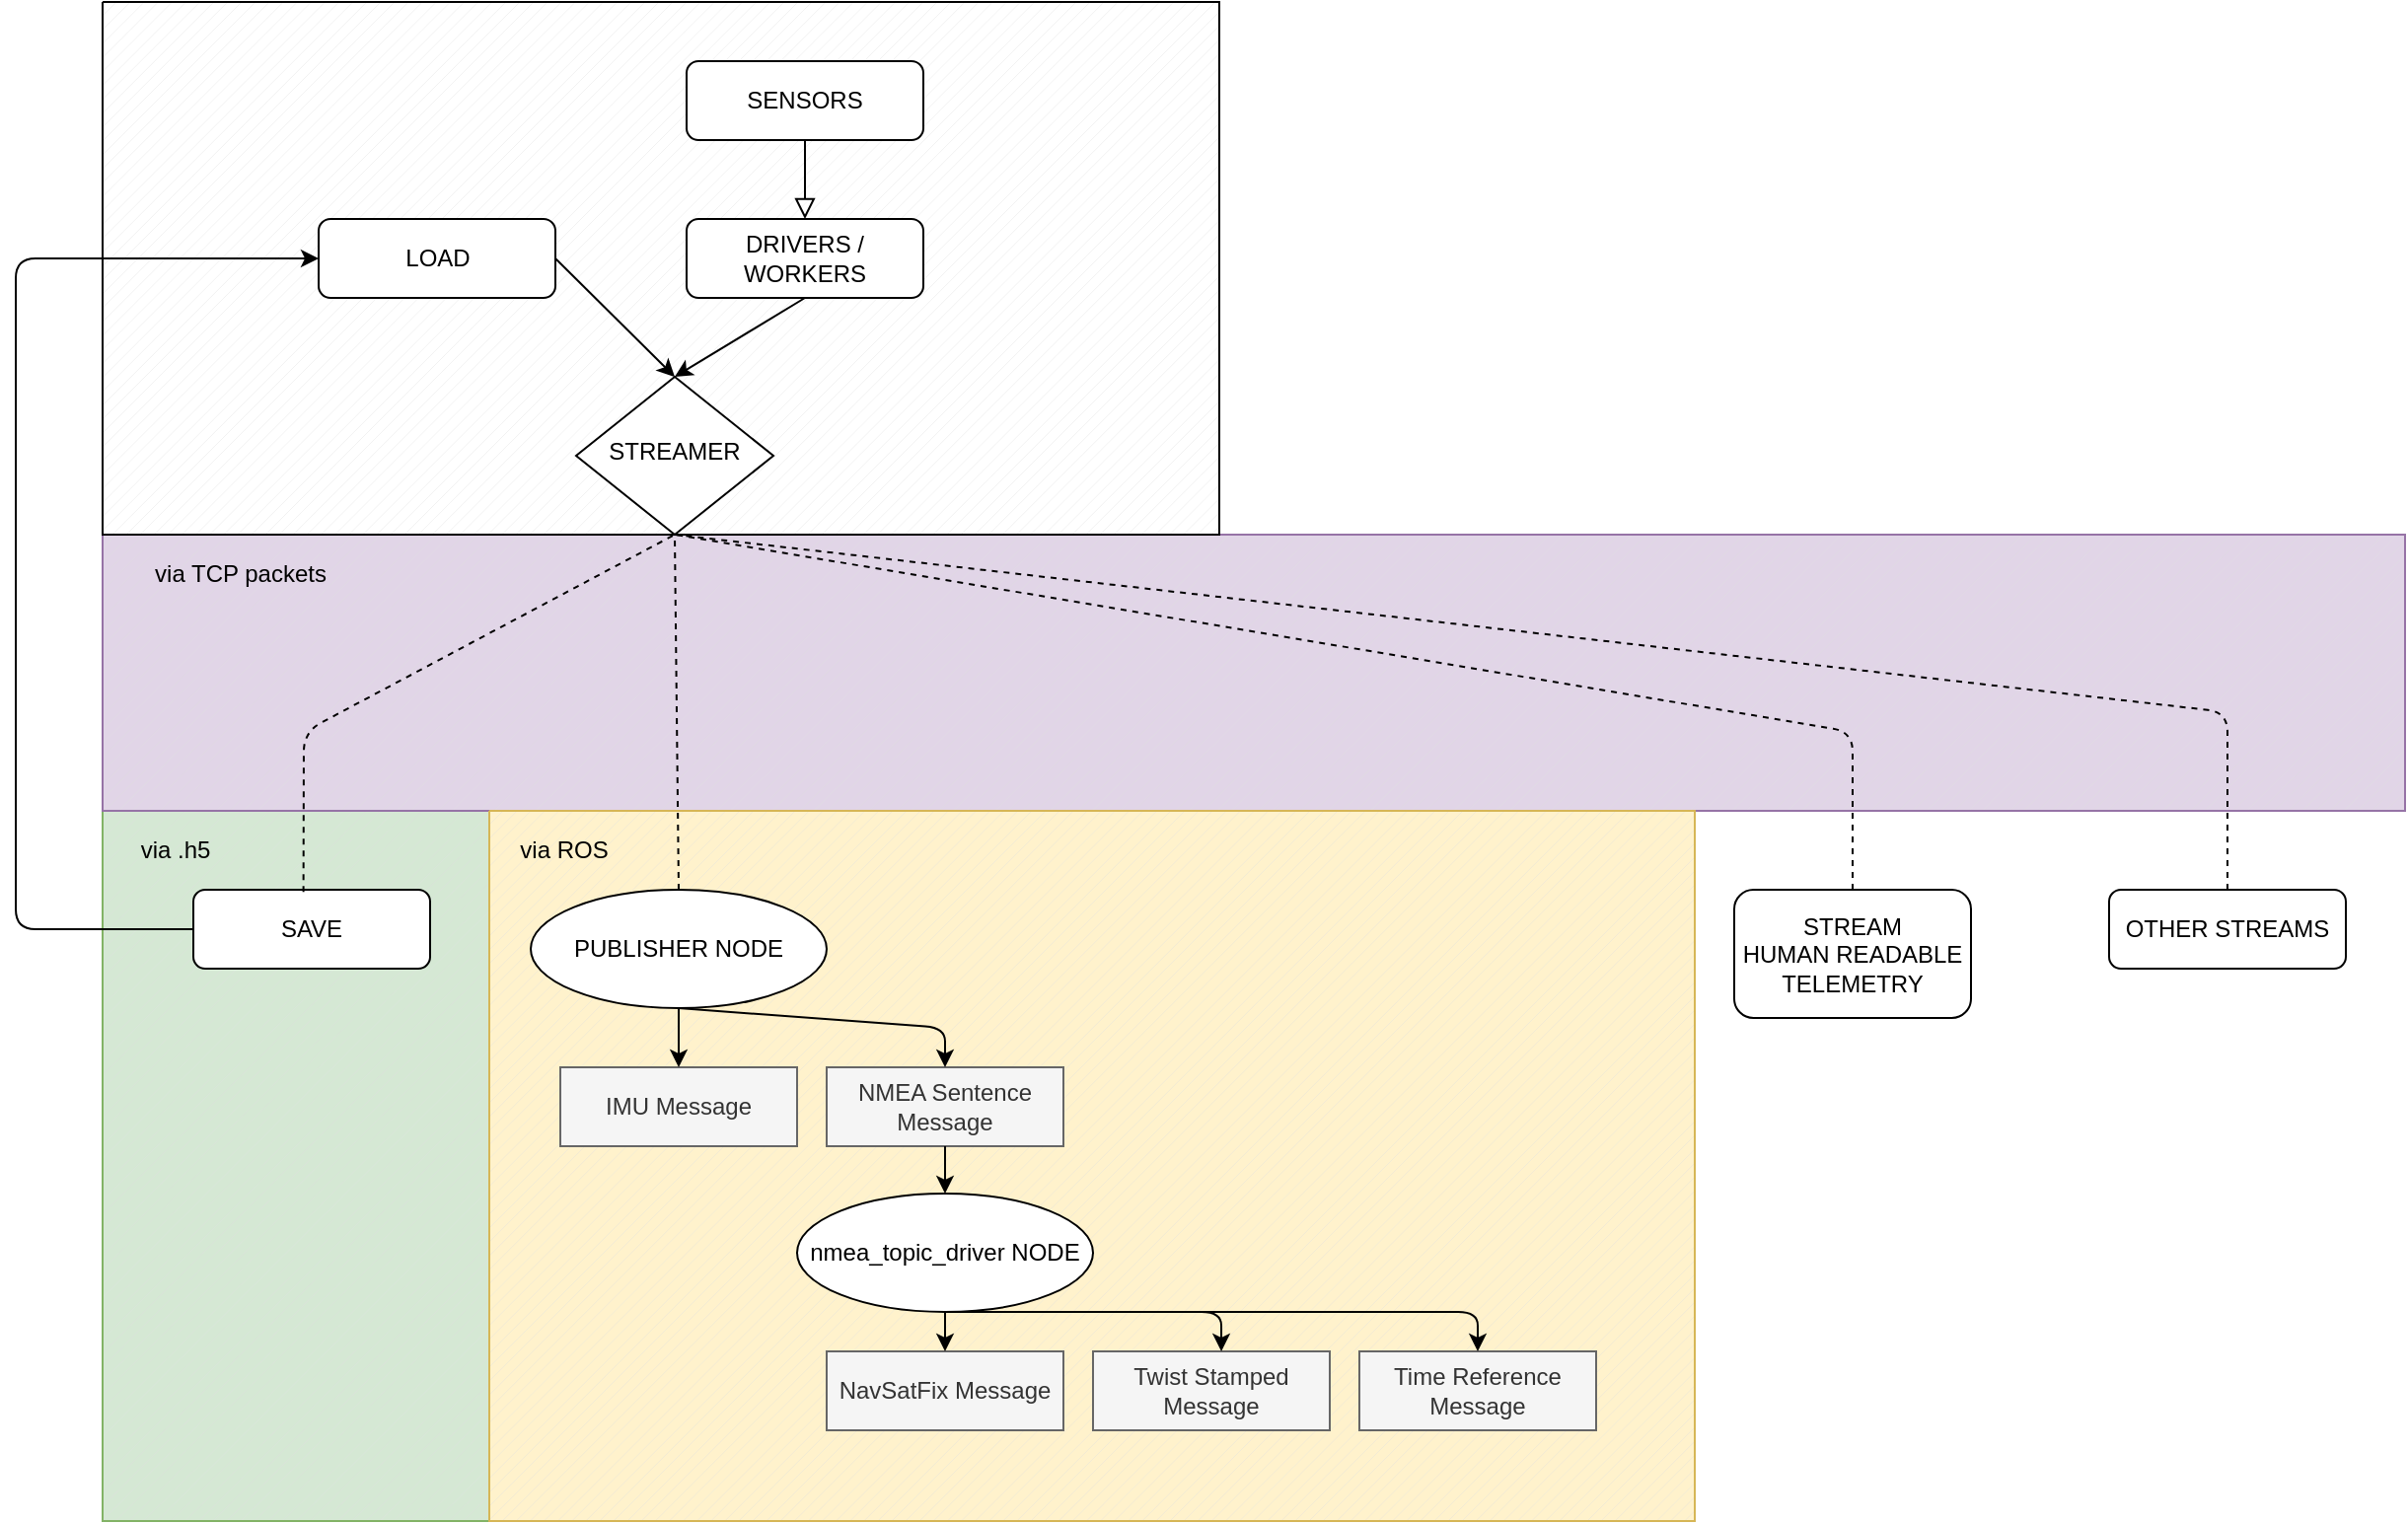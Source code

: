 <mxfile version="13.0.7" type="device"><diagram id="C5RBs43oDa-KdzZeNtuy" name="Page-1"><mxGraphModel dx="1550" dy="2032" grid="1" gridSize="10" guides="1" tooltips="1" connect="1" arrows="1" fold="1" page="1" pageScale="1" pageWidth="827" pageHeight="1169" math="0" shadow="0"><root><mxCell id="WIyWlLk6GJQsqaUBKTNV-0"/><mxCell id="WIyWlLk6GJQsqaUBKTNV-1" parent="WIyWlLk6GJQsqaUBKTNV-0"/><mxCell id="ZfNgRNUySJpeqppKfGYR-23" value="" style="verticalLabelPosition=bottom;verticalAlign=top;html=1;shape=mxgraph.basic.patternFillRect;fillStyle=diag;step=5;fillStrokeWidth=0.2;fillStrokeColor=#dddddd;fillColor=#d5e8d4;strokeColor=#82b366;shadow=0;" parent="WIyWlLk6GJQsqaUBKTNV-1" vertex="1"><mxGeometry x="63" y="-750" width="196" height="360" as="geometry"/></mxCell><mxCell id="ZfNgRNUySJpeqppKfGYR-4" value="" style="verticalLabelPosition=bottom;verticalAlign=top;html=1;shape=mxgraph.basic.patternFillRect;fillStyle=diag;step=5;fillStrokeWidth=0.2;fillStrokeColor=#dddddd;fillColor=#e1d5e7;strokeColor=#9673a6;shadow=0;" parent="WIyWlLk6GJQsqaUBKTNV-1" vertex="1"><mxGeometry x="63" y="-890" width="1167" height="140" as="geometry"/></mxCell><mxCell id="ZfNgRNUySJpeqppKfGYR-7" value="" style="verticalLabelPosition=bottom;verticalAlign=top;html=1;shape=mxgraph.basic.patternFillRect;fillStyle=diag;step=5;fillStrokeWidth=0.2;fillStrokeColor=#dddddd;fillColor=#fff2cc;strokeColor=#d6b656;shadow=0;" parent="WIyWlLk6GJQsqaUBKTNV-1" vertex="1"><mxGeometry x="259" y="-750" width="611" height="360" as="geometry"/></mxCell><mxCell id="ZfNgRNUySJpeqppKfGYR-3" value="" style="verticalLabelPosition=bottom;verticalAlign=top;html=1;shape=mxgraph.basic.patternFillRect;fillStyle=diag;step=5;fillStrokeWidth=0.2;fillStrokeColor=#dddddd;" parent="WIyWlLk6GJQsqaUBKTNV-1" vertex="1"><mxGeometry x="63" y="-1160" width="566" height="270" as="geometry"/></mxCell><mxCell id="WIyWlLk6GJQsqaUBKTNV-2" value="" style="rounded=0;html=1;jettySize=auto;orthogonalLoop=1;fontSize=11;endArrow=block;endFill=0;endSize=8;strokeWidth=1;shadow=0;labelBackgroundColor=none;edgeStyle=orthogonalEdgeStyle;" parent="WIyWlLk6GJQsqaUBKTNV-1" source="WIyWlLk6GJQsqaUBKTNV-3" target="lflBC_HlKKWXsUYUs3ey-2" edge="1"><mxGeometry relative="1" as="geometry"><mxPoint x="350" y="-955" as="targetPoint"/></mxGeometry></mxCell><mxCell id="WIyWlLk6GJQsqaUBKTNV-3" value="SENSORS" style="rounded=1;whiteSpace=wrap;html=1;fontSize=12;glass=0;strokeWidth=1;shadow=0;" parent="WIyWlLk6GJQsqaUBKTNV-1" vertex="1"><mxGeometry x="359" y="-1130" width="120" height="40" as="geometry"/></mxCell><mxCell id="lflBC_HlKKWXsUYUs3ey-2" value="DRIVERS / WORKERS" style="rounded=1;whiteSpace=wrap;html=1;fontSize=12;glass=0;strokeWidth=1;shadow=0;" parent="WIyWlLk6GJQsqaUBKTNV-1" vertex="1"><mxGeometry x="359" y="-1050" width="120" height="40" as="geometry"/></mxCell><mxCell id="lflBC_HlKKWXsUYUs3ey-3" value="&lt;div&gt;STREAM &lt;br&gt;&lt;/div&gt;&lt;div&gt;HUMAN READABLE&lt;/div&gt;&lt;div&gt;TELEMETRY&lt;br&gt;&lt;/div&gt;" style="rounded=1;whiteSpace=wrap;html=1;fontSize=12;glass=0;strokeWidth=1;shadow=0;" parent="WIyWlLk6GJQsqaUBKTNV-1" vertex="1"><mxGeometry x="890" y="-710" width="120" height="65" as="geometry"/></mxCell><mxCell id="lflBC_HlKKWXsUYUs3ey-5" value="OTHER STREAMS" style="rounded=1;whiteSpace=wrap;html=1;fontSize=12;glass=0;strokeWidth=1;shadow=0;" parent="WIyWlLk6GJQsqaUBKTNV-1" vertex="1"><mxGeometry x="1080" y="-710" width="120" height="40" as="geometry"/></mxCell><mxCell id="lflBC_HlKKWXsUYUs3ey-6" value="STREAMER" style="rhombus;whiteSpace=wrap;html=1;shadow=0;fontFamily=Helvetica;fontSize=12;align=center;strokeWidth=1;spacing=6;spacingTop=-4;" parent="WIyWlLk6GJQsqaUBKTNV-1" vertex="1"><mxGeometry x="303" y="-970" width="100" height="80" as="geometry"/></mxCell><mxCell id="lflBC_HlKKWXsUYUs3ey-9" value="SAVE" style="rounded=1;whiteSpace=wrap;html=1;fontSize=12;glass=0;strokeWidth=1;shadow=0;" parent="WIyWlLk6GJQsqaUBKTNV-1" vertex="1"><mxGeometry x="109" y="-710" width="120" height="40" as="geometry"/></mxCell><mxCell id="lflBC_HlKKWXsUYUs3ey-10" value="LOAD" style="rounded=1;whiteSpace=wrap;html=1;fontSize=12;glass=0;strokeWidth=1;shadow=0;" parent="WIyWlLk6GJQsqaUBKTNV-1" vertex="1"><mxGeometry x="172.5" y="-1050" width="120" height="40" as="geometry"/></mxCell><mxCell id="lflBC_HlKKWXsUYUs3ey-11" value="" style="endArrow=classic;html=1;exitX=1;exitY=0.5;exitDx=0;exitDy=0;" parent="WIyWlLk6GJQsqaUBKTNV-1" source="lflBC_HlKKWXsUYUs3ey-10" edge="1"><mxGeometry width="50" height="50" relative="1" as="geometry"><mxPoint x="389" y="-620" as="sourcePoint"/><mxPoint x="353" y="-970" as="targetPoint"/></mxGeometry></mxCell><mxCell id="lflBC_HlKKWXsUYUs3ey-12" value="" style="endArrow=classic;html=1;exitX=0.5;exitY=1;exitDx=0;exitDy=0;entryX=0.5;entryY=0;entryDx=0;entryDy=0;" parent="WIyWlLk6GJQsqaUBKTNV-1" source="lflBC_HlKKWXsUYUs3ey-2" target="lflBC_HlKKWXsUYUs3ey-6" edge="1"><mxGeometry width="50" height="50" relative="1" as="geometry"><mxPoint x="389" y="-630" as="sourcePoint"/><mxPoint x="439" y="-680" as="targetPoint"/></mxGeometry></mxCell><mxCell id="ZfNgRNUySJpeqppKfGYR-6" value="via TCP packets" style="text;html=1;strokeColor=none;fillColor=none;align=center;verticalAlign=middle;whiteSpace=wrap;rounded=0;shadow=0;" parent="WIyWlLk6GJQsqaUBKTNV-1" vertex="1"><mxGeometry x="63" y="-880" width="140" height="20" as="geometry"/></mxCell><mxCell id="ZfNgRNUySJpeqppKfGYR-8" value="via ROS" style="text;html=1;strokeColor=none;fillColor=none;align=center;verticalAlign=middle;whiteSpace=wrap;rounded=0;shadow=0;" parent="WIyWlLk6GJQsqaUBKTNV-1" vertex="1"><mxGeometry x="266.5" y="-740" width="60" height="20" as="geometry"/></mxCell><mxCell id="ZfNgRNUySJpeqppKfGYR-13" value="" style="endArrow=none;dashed=1;html=1;entryX=0.5;entryY=1;entryDx=0;entryDy=0;exitX=0.5;exitY=0;exitDx=0;exitDy=0;" parent="WIyWlLk6GJQsqaUBKTNV-1" source="PsO5-wad5ubtT9P-AGB8-5" target="lflBC_HlKKWXsUYUs3ey-6" edge="1"><mxGeometry width="50" height="50" relative="1" as="geometry"><mxPoint x="353" y="-740" as="sourcePoint"/><mxPoint x="459" y="-590" as="targetPoint"/><Array as="points"/></mxGeometry></mxCell><mxCell id="ZfNgRNUySJpeqppKfGYR-18" value="" style="endArrow=none;dashed=1;html=1;entryX=0.5;entryY=1;entryDx=0;entryDy=0;exitX=0.465;exitY=0.029;exitDx=0;exitDy=0;exitPerimeter=0;" parent="WIyWlLk6GJQsqaUBKTNV-1" source="lflBC_HlKKWXsUYUs3ey-9" target="lflBC_HlKKWXsUYUs3ey-6" edge="1"><mxGeometry width="50" height="50" relative="1" as="geometry"><mxPoint x="549" y="-590" as="sourcePoint"/><mxPoint x="599" y="-640" as="targetPoint"/><Array as="points"><mxPoint x="165" y="-790"/></Array></mxGeometry></mxCell><mxCell id="ZfNgRNUySJpeqppKfGYR-19" value="" style="endArrow=none;dashed=1;html=1;exitX=0.5;exitY=0;exitDx=0;exitDy=0;entryX=0.5;entryY=1;entryDx=0;entryDy=0;" parent="WIyWlLk6GJQsqaUBKTNV-1" source="lflBC_HlKKWXsUYUs3ey-3" target="lflBC_HlKKWXsUYUs3ey-6" edge="1"><mxGeometry width="50" height="50" relative="1" as="geometry"><mxPoint x="353" y="-620" as="sourcePoint"/><mxPoint x="369" y="-810" as="targetPoint"/><Array as="points"><mxPoint x="950" y="-790"/></Array></mxGeometry></mxCell><mxCell id="ZfNgRNUySJpeqppKfGYR-21" value="" style="endArrow=classic;html=1;exitX=0;exitY=0.5;exitDx=0;exitDy=0;entryX=0;entryY=0.5;entryDx=0;entryDy=0;" parent="WIyWlLk6GJQsqaUBKTNV-1" source="lflBC_HlKKWXsUYUs3ey-9" target="lflBC_HlKKWXsUYUs3ey-10" edge="1"><mxGeometry width="50" height="50" relative="1" as="geometry"><mxPoint x="309" y="-770" as="sourcePoint"/><mxPoint x="9" y="-920" as="targetPoint"/><Array as="points"><mxPoint x="19" y="-690"/><mxPoint x="19" y="-1030"/></Array></mxGeometry></mxCell><mxCell id="ZfNgRNUySJpeqppKfGYR-24" value="" style="endArrow=none;dashed=1;html=1;exitX=0.5;exitY=0;exitDx=0;exitDy=0;" parent="WIyWlLk6GJQsqaUBKTNV-1" source="lflBC_HlKKWXsUYUs3ey-5" edge="1"><mxGeometry width="50" height="50" relative="1" as="geometry"><mxPoint x="539" y="-770" as="sourcePoint"/><mxPoint x="353" y="-890" as="targetPoint"/><Array as="points"><mxPoint x="1140" y="-800"/></Array></mxGeometry></mxCell><mxCell id="ZfNgRNUySJpeqppKfGYR-26" value="via .h5" style="text;html=1;strokeColor=none;fillColor=none;align=center;verticalAlign=middle;whiteSpace=wrap;rounded=0;shadow=0;" parent="WIyWlLk6GJQsqaUBKTNV-1" vertex="1"><mxGeometry x="70" y="-740" width="60" height="20" as="geometry"/></mxCell><mxCell id="PsO5-wad5ubtT9P-AGB8-1" value="IMU Message" style="rounded=0;whiteSpace=wrap;html=1;fontSize=12;glass=0;strokeWidth=1;shadow=0;fillColor=#f5f5f5;strokeColor=#666666;fontColor=#333333;" vertex="1" parent="WIyWlLk6GJQsqaUBKTNV-1"><mxGeometry x="295" y="-620" width="120" height="40" as="geometry"/></mxCell><mxCell id="PsO5-wad5ubtT9P-AGB8-2" value="" style="endArrow=classic;html=1;exitX=0.5;exitY=1;exitDx=0;exitDy=0;entryX=0.5;entryY=0;entryDx=0;entryDy=0;" edge="1" parent="WIyWlLk6GJQsqaUBKTNV-1" source="PsO5-wad5ubtT9P-AGB8-5" target="PsO5-wad5ubtT9P-AGB8-1"><mxGeometry width="50" height="50" relative="1" as="geometry"><mxPoint x="369.0" y="-520" as="sourcePoint"/><mxPoint x="369" y="-500" as="targetPoint"/></mxGeometry></mxCell><mxCell id="PsO5-wad5ubtT9P-AGB8-3" value="NMEA Sentence Message" style="rounded=0;whiteSpace=wrap;html=1;fontSize=12;glass=0;strokeWidth=1;shadow=0;fillColor=#f5f5f5;strokeColor=#666666;fontColor=#333333;" vertex="1" parent="WIyWlLk6GJQsqaUBKTNV-1"><mxGeometry x="430" y="-620" width="120" height="40" as="geometry"/></mxCell><mxCell id="PsO5-wad5ubtT9P-AGB8-4" value="" style="endArrow=classic;html=1;exitX=0.5;exitY=1;exitDx=0;exitDy=0;entryX=0.5;entryY=0;entryDx=0;entryDy=0;" edge="1" parent="WIyWlLk6GJQsqaUBKTNV-1" source="PsO5-wad5ubtT9P-AGB8-5" target="PsO5-wad5ubtT9P-AGB8-3"><mxGeometry width="50" height="50" relative="1" as="geometry"><mxPoint x="369.0" y="-520" as="sourcePoint"/><mxPoint x="566" y="-500" as="targetPoint"/><Array as="points"><mxPoint x="490" y="-640"/></Array></mxGeometry></mxCell><mxCell id="PsO5-wad5ubtT9P-AGB8-5" value="PUBLISHER NODE" style="ellipse;whiteSpace=wrap;html=1;rounded=0;" vertex="1" parent="WIyWlLk6GJQsqaUBKTNV-1"><mxGeometry x="280" y="-710" width="150" height="60" as="geometry"/></mxCell><mxCell id="PsO5-wad5ubtT9P-AGB8-7" value="nmea_topic_driver NODE" style="ellipse;whiteSpace=wrap;html=1;rounded=0;" vertex="1" parent="WIyWlLk6GJQsqaUBKTNV-1"><mxGeometry x="415" y="-556" width="150" height="60" as="geometry"/></mxCell><mxCell id="PsO5-wad5ubtT9P-AGB8-10" value="" style="endArrow=classic;html=1;exitX=0.5;exitY=1;exitDx=0;exitDy=0;entryX=0.5;entryY=0;entryDx=0;entryDy=0;" edge="1" parent="WIyWlLk6GJQsqaUBKTNV-1" source="PsO5-wad5ubtT9P-AGB8-3" target="PsO5-wad5ubtT9P-AGB8-7"><mxGeometry width="50" height="50" relative="1" as="geometry"><mxPoint x="600" y="-446" as="sourcePoint"/><mxPoint x="650" y="-496" as="targetPoint"/></mxGeometry></mxCell><mxCell id="PsO5-wad5ubtT9P-AGB8-11" value="NavSatFix Message" style="rounded=0;whiteSpace=wrap;html=1;fontSize=12;glass=0;strokeWidth=1;shadow=0;fillColor=#f5f5f5;strokeColor=#666666;fontColor=#333333;" vertex="1" parent="WIyWlLk6GJQsqaUBKTNV-1"><mxGeometry x="430" y="-476" width="120" height="40" as="geometry"/></mxCell><mxCell id="PsO5-wad5ubtT9P-AGB8-12" value="Twist Stamped Message" style="rounded=0;whiteSpace=wrap;html=1;fontSize=12;glass=0;strokeWidth=1;shadow=0;fillColor=#f5f5f5;strokeColor=#666666;fontColor=#333333;" vertex="1" parent="WIyWlLk6GJQsqaUBKTNV-1"><mxGeometry x="565" y="-476" width="120" height="40" as="geometry"/></mxCell><mxCell id="PsO5-wad5ubtT9P-AGB8-13" value="Time Reference Message" style="rounded=0;whiteSpace=wrap;html=1;fontSize=12;glass=0;strokeWidth=1;shadow=0;fillColor=#f5f5f5;strokeColor=#666666;fontColor=#333333;" vertex="1" parent="WIyWlLk6GJQsqaUBKTNV-1"><mxGeometry x="700" y="-476" width="120" height="40" as="geometry"/></mxCell><mxCell id="PsO5-wad5ubtT9P-AGB8-14" value="" style="endArrow=classic;html=1;exitX=0.5;exitY=1;exitDx=0;exitDy=0;entryX=0.5;entryY=0;entryDx=0;entryDy=0;" edge="1" parent="WIyWlLk6GJQsqaUBKTNV-1" source="PsO5-wad5ubtT9P-AGB8-7" target="PsO5-wad5ubtT9P-AGB8-11"><mxGeometry width="50" height="50" relative="1" as="geometry"><mxPoint x="650" y="-526" as="sourcePoint"/><mxPoint x="700" y="-576" as="targetPoint"/></mxGeometry></mxCell><mxCell id="PsO5-wad5ubtT9P-AGB8-15" value="" style="endArrow=classic;html=1;exitX=0.5;exitY=1;exitDx=0;exitDy=0;entryX=0.542;entryY=0;entryDx=0;entryDy=0;entryPerimeter=0;" edge="1" parent="WIyWlLk6GJQsqaUBKTNV-1" source="PsO5-wad5ubtT9P-AGB8-7" target="PsO5-wad5ubtT9P-AGB8-12"><mxGeometry width="50" height="50" relative="1" as="geometry"><mxPoint x="650" y="-526" as="sourcePoint"/><mxPoint x="700" y="-576" as="targetPoint"/><Array as="points"><mxPoint x="630" y="-496"/></Array></mxGeometry></mxCell><mxCell id="PsO5-wad5ubtT9P-AGB8-16" value="" style="endArrow=classic;html=1;exitX=0.5;exitY=1;exitDx=0;exitDy=0;entryX=0.5;entryY=0;entryDx=0;entryDy=0;" edge="1" parent="WIyWlLk6GJQsqaUBKTNV-1" source="PsO5-wad5ubtT9P-AGB8-7" target="PsO5-wad5ubtT9P-AGB8-13"><mxGeometry width="50" height="50" relative="1" as="geometry"><mxPoint x="650" y="-526" as="sourcePoint"/><mxPoint x="700" y="-576" as="targetPoint"/><Array as="points"><mxPoint x="760" y="-496"/></Array></mxGeometry></mxCell></root></mxGraphModel></diagram></mxfile>
